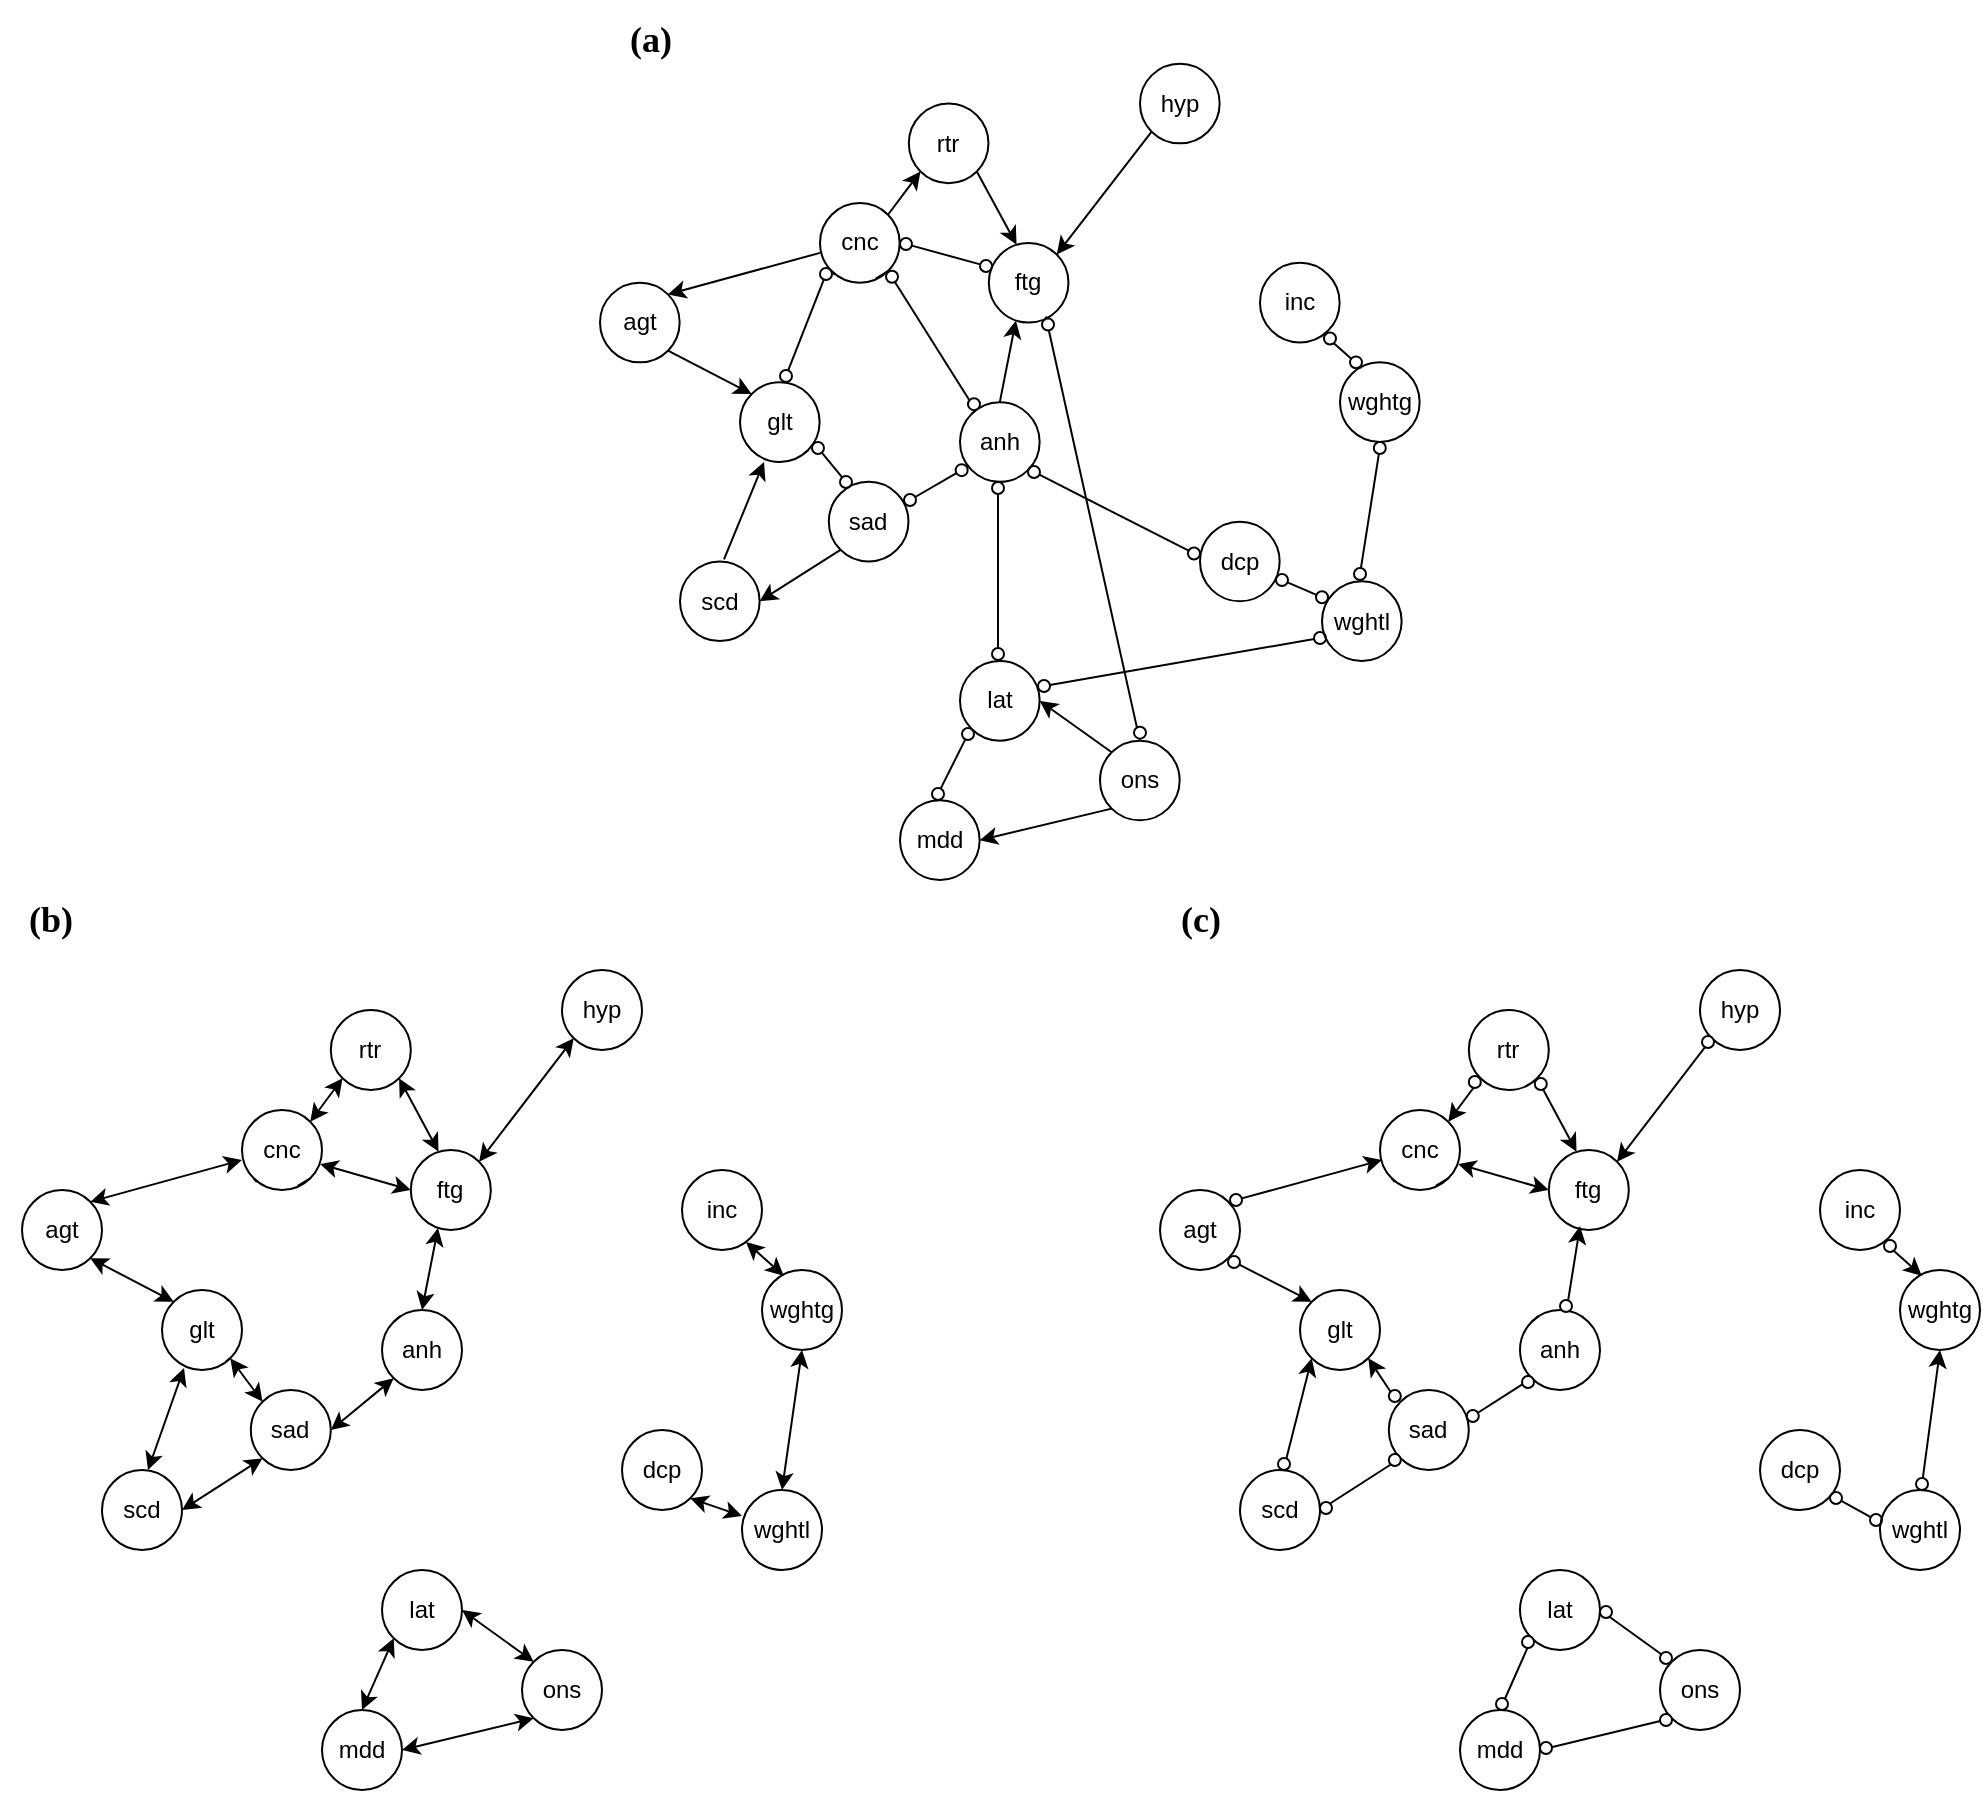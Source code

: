 <mxfile version="21.2.1" type="device">
  <diagram name="Page-1" id="gBAXO4DCNGabJMjPVJwB">
    <mxGraphModel dx="885" dy="1613" grid="1" gridSize="10" guides="1" tooltips="1" connect="1" arrows="1" fold="1" page="1" pageScale="1" pageWidth="850" pageHeight="1100" math="0" shadow="0">
      <root>
        <mxCell id="0" />
        <mxCell id="1" parent="0" />
        <mxCell id="9U6BasLpsRpmz0PQ2QJs-2" value="" style="group" parent="1" vertex="1" connectable="0">
          <mxGeometry x="340" width="421" height="455" as="geometry" />
        </mxCell>
        <mxCell id="BUvVmMQozZYyvZz72ATM-227" value="&lt;font size=&quot;1&quot; face=&quot;Times New Roman&quot; style=&quot;&quot;&gt;&lt;b style=&quot;font-size: 18px;&quot;&gt;(b)&lt;/b&gt;&lt;/font&gt;" style="text;html=1;align=center;verticalAlign=middle;resizable=0;points=[];autosize=1;strokeColor=none;fillColor=none;" parent="9U6BasLpsRpmz0PQ2QJs-2" vertex="1">
          <mxGeometry width="50" height="40" as="geometry" />
        </mxCell>
        <mxCell id="BUvVmMQozZYyvZz72ATM-76" value="hyp" style="ellipse;whiteSpace=wrap;html=1;aspect=fixed;" parent="9U6BasLpsRpmz0PQ2QJs-2" vertex="1">
          <mxGeometry x="281" y="45" width="40" height="40" as="geometry" />
        </mxCell>
        <mxCell id="BUvVmMQozZYyvZz72ATM-77" value="ftg" style="ellipse;whiteSpace=wrap;html=1;aspect=fixed;" parent="9U6BasLpsRpmz0PQ2QJs-2" vertex="1">
          <mxGeometry x="205.41" y="135" width="40" height="40" as="geometry" />
        </mxCell>
        <mxCell id="BUvVmMQozZYyvZz72ATM-78" value="rtr" style="ellipse;whiteSpace=wrap;html=1;aspect=fixed;" parent="9U6BasLpsRpmz0PQ2QJs-2" vertex="1">
          <mxGeometry x="165.41" y="65" width="40" height="40" as="geometry" />
        </mxCell>
        <mxCell id="BUvVmMQozZYyvZz72ATM-79" value="anh" style="ellipse;whiteSpace=wrap;html=1;aspect=fixed;" parent="9U6BasLpsRpmz0PQ2QJs-2" vertex="1">
          <mxGeometry x="191" y="215" width="40" height="40" as="geometry" />
        </mxCell>
        <mxCell id="BUvVmMQozZYyvZz72ATM-80" value="inc" style="ellipse;whiteSpace=wrap;html=1;aspect=fixed;" parent="9U6BasLpsRpmz0PQ2QJs-2" vertex="1">
          <mxGeometry x="341" y="145" width="40" height="40" as="geometry" />
        </mxCell>
        <mxCell id="BUvVmMQozZYyvZz72ATM-81" value="wghtg" style="ellipse;whiteSpace=wrap;html=1;aspect=fixed;" parent="9U6BasLpsRpmz0PQ2QJs-2" vertex="1">
          <mxGeometry x="381" y="195" width="40" height="40" as="geometry" />
        </mxCell>
        <mxCell id="BUvVmMQozZYyvZz72ATM-82" value="dcp" style="ellipse;whiteSpace=wrap;html=1;aspect=fixed;" parent="9U6BasLpsRpmz0PQ2QJs-2" vertex="1">
          <mxGeometry x="311" y="275" width="40" height="40" as="geometry" />
        </mxCell>
        <mxCell id="BUvVmMQozZYyvZz72ATM-83" value="wghtl" style="ellipse;whiteSpace=wrap;html=1;aspect=fixed;" parent="9U6BasLpsRpmz0PQ2QJs-2" vertex="1">
          <mxGeometry x="371" y="305" width="40" height="40" as="geometry" />
        </mxCell>
        <mxCell id="BUvVmMQozZYyvZz72ATM-84" value="lat" style="ellipse;whiteSpace=wrap;html=1;aspect=fixed;" parent="9U6BasLpsRpmz0PQ2QJs-2" vertex="1">
          <mxGeometry x="191" y="345" width="40" height="40" as="geometry" />
        </mxCell>
        <mxCell id="BUvVmMQozZYyvZz72ATM-85" value="ons" style="ellipse;whiteSpace=wrap;html=1;aspect=fixed;" parent="9U6BasLpsRpmz0PQ2QJs-2" vertex="1">
          <mxGeometry x="261" y="385" width="40" height="40" as="geometry" />
        </mxCell>
        <mxCell id="BUvVmMQozZYyvZz72ATM-86" value="mdd" style="ellipse;whiteSpace=wrap;html=1;aspect=fixed;" parent="9U6BasLpsRpmz0PQ2QJs-2" vertex="1">
          <mxGeometry x="161" y="415" width="40" height="40" as="geometry" />
        </mxCell>
        <mxCell id="BUvVmMQozZYyvZz72ATM-87" value="sad" style="ellipse;whiteSpace=wrap;html=1;aspect=fixed;" parent="9U6BasLpsRpmz0PQ2QJs-2" vertex="1">
          <mxGeometry x="125.41" y="255" width="40" height="40" as="geometry" />
        </mxCell>
        <mxCell id="BUvVmMQozZYyvZz72ATM-88" value="cnc" style="ellipse;whiteSpace=wrap;html=1;aspect=fixed;" parent="9U6BasLpsRpmz0PQ2QJs-2" vertex="1">
          <mxGeometry x="121" y="115" width="40" height="40" as="geometry" />
        </mxCell>
        <mxCell id="BUvVmMQozZYyvZz72ATM-89" value="glt" style="ellipse;whiteSpace=wrap;html=1;aspect=fixed;" parent="9U6BasLpsRpmz0PQ2QJs-2" vertex="1">
          <mxGeometry x="81" y="205" width="40" height="40" as="geometry" />
        </mxCell>
        <mxCell id="BUvVmMQozZYyvZz72ATM-90" value="agt" style="ellipse;whiteSpace=wrap;html=1;aspect=fixed;" parent="9U6BasLpsRpmz0PQ2QJs-2" vertex="1">
          <mxGeometry x="11" y="155" width="40" height="40" as="geometry" />
        </mxCell>
        <mxCell id="BUvVmMQozZYyvZz72ATM-91" value="scd" style="ellipse;whiteSpace=wrap;html=1;aspect=fixed;" parent="9U6BasLpsRpmz0PQ2QJs-2" vertex="1">
          <mxGeometry x="51" y="295" width="40" height="40" as="geometry" />
        </mxCell>
        <mxCell id="BUvVmMQozZYyvZz72ATM-92" value="" style="endArrow=classic;html=1;rounded=0;exitX=0;exitY=0;exitDx=0;exitDy=0;entryX=1;entryY=0.5;entryDx=0;entryDy=0;startArrow=classic;startFill=1;" parent="9U6BasLpsRpmz0PQ2QJs-2" source="BUvVmMQozZYyvZz72ATM-85" target="BUvVmMQozZYyvZz72ATM-84" edge="1">
          <mxGeometry width="50" height="50" relative="1" as="geometry">
            <mxPoint x="351" y="345" as="sourcePoint" />
            <mxPoint x="401" y="295" as="targetPoint" />
          </mxGeometry>
        </mxCell>
        <mxCell id="BUvVmMQozZYyvZz72ATM-93" value="" style="endArrow=classic;html=1;rounded=0;exitX=0.5;exitY=0;exitDx=0;exitDy=0;entryX=0;entryY=1;entryDx=0;entryDy=0;startArrow=classic;startFill=1;" parent="9U6BasLpsRpmz0PQ2QJs-2" source="BUvVmMQozZYyvZz72ATM-86" target="BUvVmMQozZYyvZz72ATM-84" edge="1">
          <mxGeometry width="50" height="50" relative="1" as="geometry">
            <mxPoint x="351" y="345" as="sourcePoint" />
            <mxPoint x="401" y="295" as="targetPoint" />
          </mxGeometry>
        </mxCell>
        <mxCell id="BUvVmMQozZYyvZz72ATM-94" value="" style="endArrow=classic;html=1;rounded=0;exitX=0;exitY=1;exitDx=0;exitDy=0;entryX=1;entryY=0.5;entryDx=0;entryDy=0;startArrow=classic;startFill=1;" parent="9U6BasLpsRpmz0PQ2QJs-2" source="BUvVmMQozZYyvZz72ATM-85" target="BUvVmMQozZYyvZz72ATM-86" edge="1">
          <mxGeometry width="50" height="50" relative="1" as="geometry">
            <mxPoint x="351" y="345" as="sourcePoint" />
            <mxPoint x="401" y="295" as="targetPoint" />
          </mxGeometry>
        </mxCell>
        <mxCell id="BUvVmMQozZYyvZz72ATM-96" value="" style="endArrow=classic;html=1;rounded=0;entryX=0;entryY=0.325;entryDx=0;entryDy=0;startArrow=classic;startFill=1;endFill=1;exitX=1;exitY=1;exitDx=0;exitDy=0;entryPerimeter=0;" parent="9U6BasLpsRpmz0PQ2QJs-2" source="BUvVmMQozZYyvZz72ATM-82" target="BUvVmMQozZYyvZz72ATM-83" edge="1">
          <mxGeometry width="50" height="50" relative="1" as="geometry">
            <mxPoint x="348" y="311" as="sourcePoint" />
            <mxPoint x="368" y="321" as="targetPoint" />
          </mxGeometry>
        </mxCell>
        <mxCell id="BUvVmMQozZYyvZz72ATM-97" value="" style="endArrow=classic;html=1;rounded=0;exitX=0.5;exitY=1;exitDx=0;exitDy=0;entryX=0.5;entryY=0;entryDx=0;entryDy=0;startArrow=classic;startFill=1;" parent="9U6BasLpsRpmz0PQ2QJs-2" source="BUvVmMQozZYyvZz72ATM-81" target="BUvVmMQozZYyvZz72ATM-83" edge="1">
          <mxGeometry width="50" height="50" relative="1" as="geometry">
            <mxPoint x="331" y="345" as="sourcePoint" />
            <mxPoint x="381" y="295" as="targetPoint" />
          </mxGeometry>
        </mxCell>
        <mxCell id="BUvVmMQozZYyvZz72ATM-100" value="" style="endArrow=classic;html=1;rounded=0;startArrow=classic;startFill=1;endFill=1;exitX=0.675;exitY=0.975;exitDx=0;exitDy=0;entryX=0;entryY=0;entryDx=0;entryDy=0;exitPerimeter=0;" parent="9U6BasLpsRpmz0PQ2QJs-2" edge="1">
          <mxGeometry width="50" height="50" relative="1" as="geometry">
            <mxPoint x="373" y="181" as="sourcePoint" />
            <mxPoint x="391.858" y="197.858" as="targetPoint" />
          </mxGeometry>
        </mxCell>
        <mxCell id="BUvVmMQozZYyvZz72ATM-101" value="" style="endArrow=none;html=1;rounded=0;startArrow=none;startFill=0;endFill=0;endSize=6;" parent="9U6BasLpsRpmz0PQ2QJs-2" edge="1">
          <mxGeometry width="50" height="50" relative="1" as="geometry">
            <mxPoint x="211" y="255" as="sourcePoint" />
            <mxPoint x="211" y="255" as="targetPoint" />
          </mxGeometry>
        </mxCell>
        <mxCell id="BUvVmMQozZYyvZz72ATM-103" value="" style="endArrow=none;html=1;rounded=0;startArrow=none;startFill=0;endFill=0;endSize=6;" parent="9U6BasLpsRpmz0PQ2QJs-2" edge="1">
          <mxGeometry width="50" height="50" relative="1" as="geometry">
            <mxPoint x="211" y="345" as="sourcePoint" />
            <mxPoint x="211" y="345" as="targetPoint" />
          </mxGeometry>
        </mxCell>
        <mxCell id="BUvVmMQozZYyvZz72ATM-107" value="" style="endArrow=none;html=1;rounded=0;exitX=1;exitY=0.5;exitDx=0;exitDy=0;entryX=0;entryY=1;entryDx=0;entryDy=0;startArrow=none;" parent="9U6BasLpsRpmz0PQ2QJs-2" target="BUvVmMQozZYyvZz72ATM-79" edge="1">
          <mxGeometry width="50" height="50" relative="1" as="geometry">
            <mxPoint x="196" y="250" as="sourcePoint" />
            <mxPoint x="381" y="265" as="targetPoint" />
          </mxGeometry>
        </mxCell>
        <mxCell id="BUvVmMQozZYyvZz72ATM-108" value="" style="endArrow=classic;html=1;rounded=0;entryX=0;entryY=1;entryDx=0;entryDy=0;exitX=1;exitY=0.5;exitDx=0;exitDy=0;startArrow=classic;startFill=1;endFill=1;" parent="9U6BasLpsRpmz0PQ2QJs-2" source="BUvVmMQozZYyvZz72ATM-87" target="BUvVmMQozZYyvZz72ATM-79" edge="1">
          <mxGeometry width="50" height="50" relative="1" as="geometry">
            <mxPoint x="171" y="265" as="sourcePoint" />
            <mxPoint x="190.879" y="252.121" as="targetPoint" />
          </mxGeometry>
        </mxCell>
        <mxCell id="BUvVmMQozZYyvZz72ATM-111" value="" style="endArrow=none;html=1;rounded=0;entryX=1;entryY=1;entryDx=0;entryDy=0;exitX=0;exitY=0;exitDx=0;exitDy=0;startArrow=none;" parent="9U6BasLpsRpmz0PQ2QJs-2" target="BUvVmMQozZYyvZz72ATM-88" edge="1">
          <mxGeometry width="50" height="50" relative="1" as="geometry">
            <mxPoint x="148.879" y="152.879" as="sourcePoint" />
            <mxPoint x="381" y="265" as="targetPoint" />
          </mxGeometry>
        </mxCell>
        <mxCell id="BUvVmMQozZYyvZz72ATM-112" value="" style="endArrow=none;html=1;rounded=0;entryX=1;entryY=1;entryDx=0;entryDy=0;exitX=0;exitY=0;exitDx=0;exitDy=0;" parent="9U6BasLpsRpmz0PQ2QJs-2" source="BUvVmMQozZYyvZz72ATM-79" edge="1">
          <mxGeometry width="50" height="50" relative="1" as="geometry">
            <mxPoint x="197" y="221" as="sourcePoint" />
            <mxPoint x="200.121" y="218.121" as="targetPoint" />
          </mxGeometry>
        </mxCell>
        <mxCell id="BUvVmMQozZYyvZz72ATM-116" value="" style="endArrow=classic;html=1;rounded=0;entryX=0.34;entryY=0.975;entryDx=0;entryDy=0;exitX=0.5;exitY=0;exitDx=0;exitDy=0;entryPerimeter=0;startArrow=classic;startFill=1;" parent="9U6BasLpsRpmz0PQ2QJs-2" source="BUvVmMQozZYyvZz72ATM-79" target="BUvVmMQozZYyvZz72ATM-77" edge="1">
          <mxGeometry width="50" height="50" relative="1" as="geometry">
            <mxPoint x="331" y="315" as="sourcePoint" />
            <mxPoint x="381" y="265" as="targetPoint" />
          </mxGeometry>
        </mxCell>
        <mxCell id="BUvVmMQozZYyvZz72ATM-117" value="" style="endArrow=classic;html=1;rounded=0;exitX=0;exitY=1;exitDx=0;exitDy=0;entryX=1;entryY=0;entryDx=0;entryDy=0;startArrow=classic;startFill=1;" parent="9U6BasLpsRpmz0PQ2QJs-2" source="BUvVmMQozZYyvZz72ATM-76" target="BUvVmMQozZYyvZz72ATM-77" edge="1">
          <mxGeometry width="50" height="50" relative="1" as="geometry">
            <mxPoint x="331" y="315" as="sourcePoint" />
            <mxPoint x="381" y="265" as="targetPoint" />
          </mxGeometry>
        </mxCell>
        <mxCell id="BUvVmMQozZYyvZz72ATM-118" value="" style="endArrow=classic;html=1;rounded=0;exitX=0.975;exitY=0.675;exitDx=0;exitDy=0;exitPerimeter=0;entryX=0;entryY=0.5;entryDx=0;entryDy=0;endFill=1;startArrow=classic;startFill=1;" parent="9U6BasLpsRpmz0PQ2QJs-2" source="BUvVmMQozZYyvZz72ATM-88" target="BUvVmMQozZYyvZz72ATM-77" edge="1">
          <mxGeometry width="50" height="50" relative="1" as="geometry">
            <mxPoint x="331" y="315" as="sourcePoint" />
            <mxPoint x="381" y="265" as="targetPoint" />
          </mxGeometry>
        </mxCell>
        <mxCell id="BUvVmMQozZYyvZz72ATM-119" value="" style="endArrow=classic;html=1;rounded=0;entryX=0;entryY=0;entryDx=0;entryDy=0;exitX=1;exitY=1;exitDx=0;exitDy=0;startArrow=classic;startFill=1;" parent="9U6BasLpsRpmz0PQ2QJs-2" source="BUvVmMQozZYyvZz72ATM-78" edge="1">
          <mxGeometry width="50" height="50" relative="1" as="geometry">
            <mxPoint x="199" y="110" as="sourcePoint" />
            <mxPoint x="219.268" y="135.858" as="targetPoint" />
          </mxGeometry>
        </mxCell>
        <mxCell id="BUvVmMQozZYyvZz72ATM-120" value="" style="endArrow=classic;html=1;rounded=0;exitX=0;exitY=1;exitDx=0;exitDy=0;entryX=1;entryY=0.5;entryDx=0;entryDy=0;startArrow=classic;startFill=1;" parent="9U6BasLpsRpmz0PQ2QJs-2" source="BUvVmMQozZYyvZz72ATM-87" target="BUvVmMQozZYyvZz72ATM-91" edge="1">
          <mxGeometry width="50" height="50" relative="1" as="geometry">
            <mxPoint x="331" y="295" as="sourcePoint" />
            <mxPoint x="381" y="245" as="targetPoint" />
          </mxGeometry>
        </mxCell>
        <mxCell id="BUvVmMQozZYyvZz72ATM-121" value="" style="endArrow=none;html=1;rounded=0;entryX=1;entryY=1;entryDx=0;entryDy=0;exitX=0;exitY=0;exitDx=0;exitDy=0;startArrow=none;" parent="9U6BasLpsRpmz0PQ2QJs-2" target="BUvVmMQozZYyvZz72ATM-89" edge="1">
          <mxGeometry width="50" height="50" relative="1" as="geometry">
            <mxPoint x="112.879" y="240.879" as="sourcePoint" />
            <mxPoint x="381" y="245" as="targetPoint" />
          </mxGeometry>
        </mxCell>
        <mxCell id="BUvVmMQozZYyvZz72ATM-122" value="" style="endArrow=none;html=1;rounded=0;entryX=1;entryY=1;entryDx=0;entryDy=0;exitX=0;exitY=0;exitDx=0;exitDy=0;" parent="9U6BasLpsRpmz0PQ2QJs-2" source="BUvVmMQozZYyvZz72ATM-87" edge="1">
          <mxGeometry width="50" height="50" relative="1" as="geometry">
            <mxPoint x="131" y="261" as="sourcePoint" />
            <mxPoint x="130.531" y="260.121" as="targetPoint" />
          </mxGeometry>
        </mxCell>
        <mxCell id="BUvVmMQozZYyvZz72ATM-124" value="" style="endArrow=classic;html=1;rounded=0;entryX=1;entryY=1;entryDx=0;entryDy=0;exitX=0;exitY=0;exitDx=0;exitDy=0;startArrow=classic;startFill=1;endFill=1;" parent="9U6BasLpsRpmz0PQ2QJs-2" source="BUvVmMQozZYyvZz72ATM-87" target="BUvVmMQozZYyvZz72ATM-89" edge="1">
          <mxGeometry width="50" height="50" relative="1" as="geometry">
            <mxPoint x="126.289" y="255.879" as="sourcePoint" />
            <mxPoint x="117.121" y="245.121" as="targetPoint" />
          </mxGeometry>
        </mxCell>
        <mxCell id="BUvVmMQozZYyvZz72ATM-126" value="" style="endArrow=none;html=1;rounded=0;exitX=0.5;exitY=0;exitDx=0;exitDy=0;entryX=0;entryY=1;entryDx=0;entryDy=0;startArrow=none;" parent="9U6BasLpsRpmz0PQ2QJs-2" target="BUvVmMQozZYyvZz72ATM-88" edge="1">
          <mxGeometry width="50" height="50" relative="1" as="geometry">
            <mxPoint x="128.41" y="151" as="sourcePoint" />
            <mxPoint x="381" y="245" as="targetPoint" />
          </mxGeometry>
        </mxCell>
        <mxCell id="BUvVmMQozZYyvZz72ATM-129" value="" style="endArrow=none;html=1;rounded=0;exitX=0.5;exitY=0;exitDx=0;exitDy=0;entryX=0;entryY=1;entryDx=0;entryDy=0;" parent="9U6BasLpsRpmz0PQ2QJs-2" source="BUvVmMQozZYyvZz72ATM-89" edge="1">
          <mxGeometry width="50" height="50" relative="1" as="geometry">
            <mxPoint x="101" y="205" as="sourcePoint" />
            <mxPoint x="101.879" y="204.121" as="targetPoint" />
          </mxGeometry>
        </mxCell>
        <mxCell id="BUvVmMQozZYyvZz72ATM-131" value="" style="endArrow=classic;html=1;rounded=0;entryX=0.5;entryY=0;entryDx=0;entryDy=0;startArrow=classic;startFill=1;" parent="9U6BasLpsRpmz0PQ2QJs-2" edge="1">
          <mxGeometry width="50" height="50" relative="1" as="geometry">
            <mxPoint x="92" y="244" as="sourcePoint" />
            <mxPoint x="74" y="295" as="targetPoint" />
          </mxGeometry>
        </mxCell>
        <mxCell id="BUvVmMQozZYyvZz72ATM-132" value="" style="endArrow=classic;html=1;rounded=0;entryX=1;entryY=1;entryDx=0;entryDy=0;exitX=0;exitY=0;exitDx=0;exitDy=0;startArrow=classic;startFill=1;" parent="9U6BasLpsRpmz0PQ2QJs-2" source="BUvVmMQozZYyvZz72ATM-89" target="BUvVmMQozZYyvZz72ATM-90" edge="1">
          <mxGeometry width="50" height="50" relative="1" as="geometry">
            <mxPoint x="331" y="295" as="sourcePoint" />
            <mxPoint x="381" y="245" as="targetPoint" />
          </mxGeometry>
        </mxCell>
        <mxCell id="BUvVmMQozZYyvZz72ATM-133" value="" style="endArrow=classic;html=1;rounded=0;exitX=-0.025;exitY=0.7;exitDx=0;exitDy=0;exitPerimeter=0;entryX=1;entryY=0;entryDx=0;entryDy=0;startArrow=classic;startFill=1;" parent="9U6BasLpsRpmz0PQ2QJs-2" target="BUvVmMQozZYyvZz72ATM-90" edge="1">
          <mxGeometry width="50" height="50" relative="1" as="geometry">
            <mxPoint x="121" y="140" as="sourcePoint" />
            <mxPoint x="51" y="165" as="targetPoint" />
          </mxGeometry>
        </mxCell>
        <mxCell id="BUvVmMQozZYyvZz72ATM-135" value="" style="endArrow=classic;html=1;rounded=0;entryX=0;entryY=1;entryDx=0;entryDy=0;exitX=1;exitY=0;exitDx=0;exitDy=0;startArrow=classic;startFill=1;" parent="9U6BasLpsRpmz0PQ2QJs-2" source="BUvVmMQozZYyvZz72ATM-88" target="BUvVmMQozZYyvZz72ATM-78" edge="1">
          <mxGeometry width="50" height="50" relative="1" as="geometry">
            <mxPoint x="331" y="295" as="sourcePoint" />
            <mxPoint x="381" y="245" as="targetPoint" />
          </mxGeometry>
        </mxCell>
        <mxCell id="9U6BasLpsRpmz0PQ2QJs-6" value="" style="group" parent="1" vertex="1" connectable="0">
          <mxGeometry x="640" y="-440" width="409.819" height="440" as="geometry" />
        </mxCell>
        <mxCell id="BUvVmMQozZYyvZz72ATM-225" value="&lt;font size=&quot;1&quot; face=&quot;Times New Roman&quot; style=&quot;&quot;&gt;&lt;b style=&quot;font-size: 18px;&quot;&gt;(a)&lt;/b&gt;&lt;/font&gt;" style="text;html=1;align=center;verticalAlign=middle;resizable=0;points=[];autosize=1;strokeColor=none;fillColor=none;" parent="9U6BasLpsRpmz0PQ2QJs-6" vertex="1">
          <mxGeometry x="5" width="40" height="40" as="geometry" />
        </mxCell>
        <mxCell id="BUvVmMQozZYyvZz72ATM-2" value="hyp" style="ellipse;whiteSpace=wrap;html=1;aspect=fixed;" parent="9U6BasLpsRpmz0PQ2QJs-6" vertex="1">
          <mxGeometry x="270" y="31.855" width="39.819" height="39.819" as="geometry" />
        </mxCell>
        <mxCell id="BUvVmMQozZYyvZz72ATM-3" value="ftg" style="ellipse;whiteSpace=wrap;html=1;aspect=fixed;" parent="9U6BasLpsRpmz0PQ2QJs-6" vertex="1">
          <mxGeometry x="194.41" y="121.448" width="39.819" height="39.819" as="geometry" />
        </mxCell>
        <mxCell id="BUvVmMQozZYyvZz72ATM-4" value="rtr" style="ellipse;whiteSpace=wrap;html=1;aspect=fixed;" parent="9U6BasLpsRpmz0PQ2QJs-6" vertex="1">
          <mxGeometry x="154.41" y="51.765" width="39.819" height="39.819" as="geometry" />
        </mxCell>
        <mxCell id="BUvVmMQozZYyvZz72ATM-5" value="anh" style="ellipse;whiteSpace=wrap;html=1;aspect=fixed;" parent="9U6BasLpsRpmz0PQ2QJs-6" vertex="1">
          <mxGeometry x="180" y="201.086" width="39.819" height="39.819" as="geometry" />
        </mxCell>
        <mxCell id="BUvVmMQozZYyvZz72ATM-6" value="inc" style="ellipse;whiteSpace=wrap;html=1;aspect=fixed;" parent="9U6BasLpsRpmz0PQ2QJs-6" vertex="1">
          <mxGeometry x="330" y="131.403" width="39.819" height="39.819" as="geometry" />
        </mxCell>
        <mxCell id="BUvVmMQozZYyvZz72ATM-7" value="wghtg" style="ellipse;whiteSpace=wrap;html=1;aspect=fixed;" parent="9U6BasLpsRpmz0PQ2QJs-6" vertex="1">
          <mxGeometry x="370" y="181.176" width="39.819" height="39.819" as="geometry" />
        </mxCell>
        <mxCell id="BUvVmMQozZYyvZz72ATM-8" value="dcp" style="ellipse;whiteSpace=wrap;html=1;aspect=fixed;" parent="9U6BasLpsRpmz0PQ2QJs-6" vertex="1">
          <mxGeometry x="300" y="260.814" width="39.819" height="39.819" as="geometry" />
        </mxCell>
        <mxCell id="BUvVmMQozZYyvZz72ATM-9" value="wghtl" style="ellipse;whiteSpace=wrap;html=1;aspect=fixed;" parent="9U6BasLpsRpmz0PQ2QJs-6" vertex="1">
          <mxGeometry x="361" y="290.679" width="39.819" height="39.819" as="geometry" />
        </mxCell>
        <mxCell id="BUvVmMQozZYyvZz72ATM-10" value="lat" style="ellipse;whiteSpace=wrap;html=1;aspect=fixed;" parent="9U6BasLpsRpmz0PQ2QJs-6" vertex="1">
          <mxGeometry x="180" y="330.498" width="39.819" height="39.819" as="geometry" />
        </mxCell>
        <mxCell id="BUvVmMQozZYyvZz72ATM-11" value="ons" style="ellipse;whiteSpace=wrap;html=1;aspect=fixed;" parent="9U6BasLpsRpmz0PQ2QJs-6" vertex="1">
          <mxGeometry x="250" y="370.317" width="39.819" height="39.819" as="geometry" />
        </mxCell>
        <mxCell id="BUvVmMQozZYyvZz72ATM-12" value="mdd" style="ellipse;whiteSpace=wrap;html=1;aspect=fixed;" parent="9U6BasLpsRpmz0PQ2QJs-6" vertex="1">
          <mxGeometry x="150" y="400.181" width="39.819" height="39.819" as="geometry" />
        </mxCell>
        <mxCell id="BUvVmMQozZYyvZz72ATM-13" value="sad" style="ellipse;whiteSpace=wrap;html=1;aspect=fixed;" parent="9U6BasLpsRpmz0PQ2QJs-6" vertex="1">
          <mxGeometry x="114.41" y="240.905" width="39.819" height="39.819" as="geometry" />
        </mxCell>
        <mxCell id="BUvVmMQozZYyvZz72ATM-14" value="cnc" style="ellipse;whiteSpace=wrap;html=1;aspect=fixed;" parent="9U6BasLpsRpmz0PQ2QJs-6" vertex="1">
          <mxGeometry x="110" y="101.538" width="39.819" height="39.819" as="geometry" />
        </mxCell>
        <mxCell id="BUvVmMQozZYyvZz72ATM-15" value="glt" style="ellipse;whiteSpace=wrap;html=1;aspect=fixed;" parent="9U6BasLpsRpmz0PQ2QJs-6" vertex="1">
          <mxGeometry x="70" y="191.131" width="39.819" height="39.819" as="geometry" />
        </mxCell>
        <mxCell id="BUvVmMQozZYyvZz72ATM-16" value="agt" style="ellipse;whiteSpace=wrap;html=1;aspect=fixed;" parent="9U6BasLpsRpmz0PQ2QJs-6" vertex="1">
          <mxGeometry y="141.357" width="39.819" height="39.819" as="geometry" />
        </mxCell>
        <mxCell id="BUvVmMQozZYyvZz72ATM-17" value="scd" style="ellipse;whiteSpace=wrap;html=1;aspect=fixed;" parent="9U6BasLpsRpmz0PQ2QJs-6" vertex="1">
          <mxGeometry x="40" y="280.724" width="39.819" height="39.819" as="geometry" />
        </mxCell>
        <mxCell id="BUvVmMQozZYyvZz72ATM-18" value="" style="endArrow=classic;html=1;rounded=0;exitX=0;exitY=0;exitDx=0;exitDy=0;entryX=1;entryY=0.5;entryDx=0;entryDy=0;endFill=1;startArrow=none;startFill=0;" parent="9U6BasLpsRpmz0PQ2QJs-6" source="BUvVmMQozZYyvZz72ATM-11" target="BUvVmMQozZYyvZz72ATM-10" edge="1">
          <mxGeometry width="50" height="50" relative="1" as="geometry">
            <mxPoint x="340" y="330.498" as="sourcePoint" />
            <mxPoint x="390" y="280.724" as="targetPoint" />
          </mxGeometry>
        </mxCell>
        <mxCell id="BUvVmMQozZYyvZz72ATM-19" value="" style="endArrow=oval;html=1;rounded=0;endFill=0;startArrow=oval;startFill=0;" parent="9U6BasLpsRpmz0PQ2QJs-6" edge="1">
          <mxGeometry width="50" height="50" relative="1" as="geometry">
            <mxPoint x="169" y="397" as="sourcePoint" />
            <mxPoint x="184" y="367" as="targetPoint" />
          </mxGeometry>
        </mxCell>
        <mxCell id="BUvVmMQozZYyvZz72ATM-20" value="" style="endArrow=classic;html=1;rounded=0;exitX=0;exitY=1;exitDx=0;exitDy=0;entryX=1;entryY=0.5;entryDx=0;entryDy=0;" parent="9U6BasLpsRpmz0PQ2QJs-6" source="BUvVmMQozZYyvZz72ATM-11" target="BUvVmMQozZYyvZz72ATM-12" edge="1">
          <mxGeometry width="50" height="50" relative="1" as="geometry">
            <mxPoint x="340" y="330.498" as="sourcePoint" />
            <mxPoint x="390" y="280.724" as="targetPoint" />
          </mxGeometry>
        </mxCell>
        <mxCell id="BUvVmMQozZYyvZz72ATM-21" value="" style="endArrow=none;html=1;rounded=0;entryX=0.715;entryY=0.925;entryDx=0;entryDy=0;exitX=0.5;exitY=0;exitDx=0;exitDy=0;entryPerimeter=0;endFill=0;" parent="9U6BasLpsRpmz0PQ2QJs-6" source="BUvVmMQozZYyvZz72ATM-11" target="BUvVmMQozZYyvZz72ATM-3" edge="1">
          <mxGeometry width="50" height="50" relative="1" as="geometry">
            <mxPoint x="340" y="330.498" as="sourcePoint" />
            <mxPoint x="390" y="280.724" as="targetPoint" />
          </mxGeometry>
        </mxCell>
        <mxCell id="BUvVmMQozZYyvZz72ATM-24" value="" style="endArrow=oval;html=1;rounded=0;endFill=0;startArrow=oval;startFill=0;exitX=0.5;exitY=1;exitDx=0;exitDy=0;" parent="9U6BasLpsRpmz0PQ2QJs-6" edge="1">
          <mxGeometry width="50" height="50" relative="1" as="geometry">
            <mxPoint x="389.91" y="223.995" as="sourcePoint" />
            <mxPoint x="380" y="287" as="targetPoint" />
          </mxGeometry>
        </mxCell>
        <mxCell id="BUvVmMQozZYyvZz72ATM-25" value="" style="endArrow=oval;html=1;rounded=0;startArrow=oval;startFill=0;endFill=0;entryX=-0.025;entryY=0.711;entryDx=0;entryDy=0;entryPerimeter=0;" parent="9U6BasLpsRpmz0PQ2QJs-6" target="BUvVmMQozZYyvZz72ATM-9" edge="1">
          <mxGeometry width="50" height="50" relative="1" as="geometry">
            <mxPoint x="222" y="343" as="sourcePoint" />
            <mxPoint x="352" y="320" as="targetPoint" />
          </mxGeometry>
        </mxCell>
        <mxCell id="BUvVmMQozZYyvZz72ATM-26" value="" style="endArrow=oval;html=1;rounded=0;exitX=0;exitY=0.5;exitDx=0;exitDy=0;endFill=0;startArrow=oval;startFill=0;" parent="9U6BasLpsRpmz0PQ2QJs-6" edge="1">
          <mxGeometry width="50" height="50" relative="1" as="geometry">
            <mxPoint x="297.0" y="276.724" as="sourcePoint" />
            <mxPoint x="217" y="236" as="targetPoint" />
          </mxGeometry>
        </mxCell>
        <mxCell id="BUvVmMQozZYyvZz72ATM-28" value="" style="endArrow=none;html=1;rounded=0;startArrow=none;startFill=0;endFill=0;exitX=0.675;exitY=0.975;exitDx=0;exitDy=0;entryX=0;entryY=0;entryDx=0;entryDy=0;exitPerimeter=0;" parent="9U6BasLpsRpmz0PQ2QJs-6" edge="1">
          <mxGeometry width="50" height="50" relative="1" as="geometry">
            <mxPoint x="362" y="167.24" as="sourcePoint" />
            <mxPoint x="380.858" y="184.021" as="targetPoint" />
          </mxGeometry>
        </mxCell>
        <mxCell id="BUvVmMQozZYyvZz72ATM-30" value="" style="endArrow=none;html=1;rounded=0;startArrow=none;startFill=0;endFill=0;endSize=6;" parent="9U6BasLpsRpmz0PQ2QJs-6" edge="1">
          <mxGeometry width="50" height="50" relative="1" as="geometry">
            <mxPoint x="200" y="240.905" as="sourcePoint" />
            <mxPoint x="200" y="240.905" as="targetPoint" />
          </mxGeometry>
        </mxCell>
        <mxCell id="BUvVmMQozZYyvZz72ATM-38" value="" style="endArrow=none;html=1;rounded=0;startArrow=none;startFill=0;endFill=0;endSize=6;" parent="9U6BasLpsRpmz0PQ2QJs-6" edge="1">
          <mxGeometry width="50" height="50" relative="1" as="geometry">
            <mxPoint x="200" y="330.498" as="sourcePoint" />
            <mxPoint x="200" y="330.498" as="targetPoint" />
          </mxGeometry>
        </mxCell>
        <mxCell id="BUvVmMQozZYyvZz72ATM-39" value="" style="ellipse;whiteSpace=wrap;html=1;" parent="9U6BasLpsRpmz0PQ2QJs-6" vertex="1">
          <mxGeometry x="362" y="166.244" width="6" height="5.973" as="geometry" />
        </mxCell>
        <mxCell id="BUvVmMQozZYyvZz72ATM-44" value="" style="ellipse;whiteSpace=wrap;html=1;" parent="9U6BasLpsRpmz0PQ2QJs-6" vertex="1">
          <mxGeometry x="375" y="178.19" width="6" height="5.973" as="geometry" />
        </mxCell>
        <mxCell id="BUvVmMQozZYyvZz72ATM-45" value="" style="endArrow=none;html=1;rounded=0;exitX=1;exitY=0.5;exitDx=0;exitDy=0;entryX=0;entryY=1;entryDx=0;entryDy=0;startArrow=none;" parent="9U6BasLpsRpmz0PQ2QJs-6" target="BUvVmMQozZYyvZz72ATM-5" edge="1">
          <mxGeometry width="50" height="50" relative="1" as="geometry">
            <mxPoint x="185" y="235.928" as="sourcePoint" />
            <mxPoint x="370" y="250.86" as="targetPoint" />
          </mxGeometry>
        </mxCell>
        <mxCell id="BUvVmMQozZYyvZz72ATM-47" value="" style="endArrow=oval;html=1;rounded=0;entryX=0;entryY=1;entryDx=0;entryDy=0;endFill=0;startArrow=oval;startFill=0;" parent="9U6BasLpsRpmz0PQ2QJs-6" edge="1">
          <mxGeometry width="50" height="50" relative="1" as="geometry">
            <mxPoint x="155" y="250" as="sourcePoint" />
            <mxPoint x="180.831" y="235.074" as="targetPoint" />
          </mxGeometry>
        </mxCell>
        <mxCell id="BUvVmMQozZYyvZz72ATM-50" value="" style="endArrow=none;html=1;rounded=0;entryX=1;entryY=1;entryDx=0;entryDy=0;exitX=0;exitY=0;exitDx=0;exitDy=0;startArrow=none;" parent="9U6BasLpsRpmz0PQ2QJs-6" target="BUvVmMQozZYyvZz72ATM-14" edge="1">
          <mxGeometry width="50" height="50" relative="1" as="geometry">
            <mxPoint x="137.879" y="139.246" as="sourcePoint" />
            <mxPoint x="370" y="250.86" as="targetPoint" />
          </mxGeometry>
        </mxCell>
        <mxCell id="BUvVmMQozZYyvZz72ATM-52" value="" style="endArrow=none;html=1;rounded=0;entryX=1;entryY=1;entryDx=0;entryDy=0;exitX=0;exitY=0;exitDx=0;exitDy=0;" parent="9U6BasLpsRpmz0PQ2QJs-6" source="BUvVmMQozZYyvZz72ATM-5" target="BUvVmMQozZYyvZz72ATM-51" edge="1">
          <mxGeometry width="50" height="50" relative="1" as="geometry">
            <mxPoint x="186" y="207.059" as="sourcePoint" />
            <mxPoint x="144" y="135.385" as="targetPoint" />
          </mxGeometry>
        </mxCell>
        <mxCell id="BUvVmMQozZYyvZz72ATM-51" value="" style="ellipse;whiteSpace=wrap;html=1;" parent="9U6BasLpsRpmz0PQ2QJs-6" vertex="1">
          <mxGeometry x="184" y="199.095" width="6" height="5.973" as="geometry" />
        </mxCell>
        <mxCell id="BUvVmMQozZYyvZz72ATM-54" value="" style="endArrow=none;html=1;rounded=0;entryX=1;entryY=1;entryDx=0;entryDy=0;exitX=0;exitY=0;exitDx=0;exitDy=0;startArrow=none;" parent="9U6BasLpsRpmz0PQ2QJs-6" source="BUvVmMQozZYyvZz72ATM-51" target="BUvVmMQozZYyvZz72ATM-14" edge="1">
          <mxGeometry width="50" height="50" relative="1" as="geometry">
            <mxPoint x="185" y="200.09" as="sourcePoint" />
            <mxPoint x="142.121" y="143.469" as="targetPoint" />
          </mxGeometry>
        </mxCell>
        <mxCell id="BUvVmMQozZYyvZz72ATM-55" value="" style="endArrow=classic;html=1;rounded=0;entryX=0.34;entryY=0.975;entryDx=0;entryDy=0;exitX=0.5;exitY=0;exitDx=0;exitDy=0;entryPerimeter=0;" parent="9U6BasLpsRpmz0PQ2QJs-6" source="BUvVmMQozZYyvZz72ATM-5" target="BUvVmMQozZYyvZz72ATM-3" edge="1">
          <mxGeometry width="50" height="50" relative="1" as="geometry">
            <mxPoint x="320" y="300.633" as="sourcePoint" />
            <mxPoint x="370" y="250.86" as="targetPoint" />
          </mxGeometry>
        </mxCell>
        <mxCell id="BUvVmMQozZYyvZz72ATM-56" value="" style="endArrow=classic;html=1;rounded=0;exitX=0;exitY=1;exitDx=0;exitDy=0;entryX=1;entryY=0;entryDx=0;entryDy=0;" parent="9U6BasLpsRpmz0PQ2QJs-6" source="BUvVmMQozZYyvZz72ATM-2" target="BUvVmMQozZYyvZz72ATM-3" edge="1">
          <mxGeometry width="50" height="50" relative="1" as="geometry">
            <mxPoint x="320" y="300.633" as="sourcePoint" />
            <mxPoint x="370" y="250.86" as="targetPoint" />
          </mxGeometry>
        </mxCell>
        <mxCell id="BUvVmMQozZYyvZz72ATM-57" value="" style="endArrow=oval;html=1;rounded=0;endFill=0;startArrow=oval;startFill=0;" parent="9U6BasLpsRpmz0PQ2QJs-6" edge="1">
          <mxGeometry width="50" height="50" relative="1" as="geometry">
            <mxPoint x="153" y="122" as="sourcePoint" />
            <mxPoint x="193" y="133" as="targetPoint" />
          </mxGeometry>
        </mxCell>
        <mxCell id="BUvVmMQozZYyvZz72ATM-58" value="" style="endArrow=classic;html=1;rounded=0;entryX=0;entryY=0;entryDx=0;entryDy=0;exitX=1;exitY=1;exitDx=0;exitDy=0;startArrow=none;startFill=0;endFill=1;" parent="9U6BasLpsRpmz0PQ2QJs-6" source="BUvVmMQozZYyvZz72ATM-4" edge="1">
          <mxGeometry width="50" height="50" relative="1" as="geometry">
            <mxPoint x="188" y="96.561" as="sourcePoint" />
            <mxPoint x="208.268" y="122.302" as="targetPoint" />
          </mxGeometry>
        </mxCell>
        <mxCell id="BUvVmMQozZYyvZz72ATM-59" value="" style="endArrow=classic;html=1;rounded=0;exitX=0;exitY=1;exitDx=0;exitDy=0;entryX=1;entryY=0.5;entryDx=0;entryDy=0;" parent="9U6BasLpsRpmz0PQ2QJs-6" source="BUvVmMQozZYyvZz72ATM-13" target="BUvVmMQozZYyvZz72ATM-17" edge="1">
          <mxGeometry width="50" height="50" relative="1" as="geometry">
            <mxPoint x="320" y="280.724" as="sourcePoint" />
            <mxPoint x="370" y="230.95" as="targetPoint" />
          </mxGeometry>
        </mxCell>
        <mxCell id="BUvVmMQozZYyvZz72ATM-60" value="" style="endArrow=none;html=1;rounded=0;entryX=1;entryY=1;entryDx=0;entryDy=0;exitX=0;exitY=0;exitDx=0;exitDy=0;startArrow=none;" parent="9U6BasLpsRpmz0PQ2QJs-6" target="BUvVmMQozZYyvZz72ATM-15" edge="1">
          <mxGeometry width="50" height="50" relative="1" as="geometry">
            <mxPoint x="101.879" y="226.848" as="sourcePoint" />
            <mxPoint x="370" y="230.95" as="targetPoint" />
          </mxGeometry>
        </mxCell>
        <mxCell id="BUvVmMQozZYyvZz72ATM-62" value="" style="endArrow=none;html=1;rounded=0;entryX=1;entryY=1;entryDx=0;entryDy=0;exitX=0;exitY=0;exitDx=0;exitDy=0;" parent="9U6BasLpsRpmz0PQ2QJs-6" source="BUvVmMQozZYyvZz72ATM-13" edge="1">
          <mxGeometry width="50" height="50" relative="1" as="geometry">
            <mxPoint x="120" y="246.878" as="sourcePoint" />
            <mxPoint x="119.531" y="246.003" as="targetPoint" />
          </mxGeometry>
        </mxCell>
        <mxCell id="BUvVmMQozZYyvZz72ATM-64" value="" style="endArrow=oval;html=1;rounded=0;startArrow=oval;endFill=0;startFill=0;" parent="9U6BasLpsRpmz0PQ2QJs-6" edge="1">
          <mxGeometry width="50" height="50" relative="1" as="geometry">
            <mxPoint x="123" y="241" as="sourcePoint" />
            <mxPoint x="109" y="224" as="targetPoint" />
          </mxGeometry>
        </mxCell>
        <mxCell id="BUvVmMQozZYyvZz72ATM-65" value="" style="endArrow=none;html=1;rounded=0;exitX=0.5;exitY=0;exitDx=0;exitDy=0;entryX=0;entryY=1;entryDx=0;entryDy=0;startArrow=none;" parent="9U6BasLpsRpmz0PQ2QJs-6" target="BUvVmMQozZYyvZz72ATM-14" edge="1">
          <mxGeometry width="50" height="50" relative="1" as="geometry">
            <mxPoint x="117.41" y="137.376" as="sourcePoint" />
            <mxPoint x="370" y="230.95" as="targetPoint" />
          </mxGeometry>
        </mxCell>
        <mxCell id="BUvVmMQozZYyvZz72ATM-67" value="" style="endArrow=oval;html=1;rounded=0;startArrow=oval;endFill=0;startFill=0;" parent="9U6BasLpsRpmz0PQ2QJs-6" edge="1">
          <mxGeometry width="50" height="50" relative="1" as="geometry">
            <mxPoint x="93" y="188" as="sourcePoint" />
            <mxPoint x="113" y="137" as="targetPoint" />
          </mxGeometry>
        </mxCell>
        <mxCell id="BUvVmMQozZYyvZz72ATM-69" value="" style="endArrow=none;html=1;rounded=0;exitX=0.5;exitY=0;exitDx=0;exitDy=0;entryX=0;entryY=1;entryDx=0;entryDy=0;" parent="9U6BasLpsRpmz0PQ2QJs-6" source="BUvVmMQozZYyvZz72ATM-15" edge="1">
          <mxGeometry width="50" height="50" relative="1" as="geometry">
            <mxPoint x="90" y="191.131" as="sourcePoint" />
            <mxPoint x="90.879" y="190.257" as="targetPoint" />
          </mxGeometry>
        </mxCell>
        <mxCell id="BUvVmMQozZYyvZz72ATM-70" value="" style="endArrow=none;html=1;rounded=0;entryX=0.5;entryY=0;entryDx=0;entryDy=0;exitX=0.25;exitY=1.025;exitDx=0;exitDy=0;exitPerimeter=0;endFill=0;startArrow=classic;startFill=1;" parent="9U6BasLpsRpmz0PQ2QJs-6" edge="1">
          <mxGeometry width="50" height="50" relative="1" as="geometry">
            <mxPoint x="82" y="230.95" as="sourcePoint" />
            <mxPoint x="62" y="279.729" as="targetPoint" />
          </mxGeometry>
        </mxCell>
        <mxCell id="BUvVmMQozZYyvZz72ATM-71" value="" style="endArrow=none;html=1;rounded=0;entryX=1;entryY=1;entryDx=0;entryDy=0;exitX=0;exitY=0;exitDx=0;exitDy=0;startArrow=classic;startFill=1;endFill=0;" parent="9U6BasLpsRpmz0PQ2QJs-6" source="BUvVmMQozZYyvZz72ATM-15" target="BUvVmMQozZYyvZz72ATM-16" edge="1">
          <mxGeometry width="50" height="50" relative="1" as="geometry">
            <mxPoint x="320" y="280.724" as="sourcePoint" />
            <mxPoint x="370" y="230.95" as="targetPoint" />
          </mxGeometry>
        </mxCell>
        <mxCell id="BUvVmMQozZYyvZz72ATM-72" value="" style="endArrow=classic;html=1;rounded=0;exitX=-0.025;exitY=0.7;exitDx=0;exitDy=0;exitPerimeter=0;entryX=1;entryY=0;entryDx=0;entryDy=0;startArrow=none;startFill=0;endFill=1;" parent="9U6BasLpsRpmz0PQ2QJs-6" target="BUvVmMQozZYyvZz72ATM-16" edge="1">
          <mxGeometry width="50" height="50" relative="1" as="geometry">
            <mxPoint x="110" y="126.425" as="sourcePoint" />
            <mxPoint x="40" y="151.312" as="targetPoint" />
          </mxGeometry>
        </mxCell>
        <mxCell id="BUvVmMQozZYyvZz72ATM-36" value="" style="endArrow=oval;html=1;rounded=0;startArrow=oval;startFill=0;endFill=0;endSize=6;startSize=6;" parent="9U6BasLpsRpmz0PQ2QJs-6" edge="1">
          <mxGeometry width="50" height="50" relative="1" as="geometry">
            <mxPoint x="199" y="327" as="sourcePoint" />
            <mxPoint x="199" y="244" as="targetPoint" />
          </mxGeometry>
        </mxCell>
        <mxCell id="BUvVmMQozZYyvZz72ATM-73" value="" style="endArrow=classic;html=1;rounded=0;entryX=0;entryY=1;entryDx=0;entryDy=0;exitX=1;exitY=0;exitDx=0;exitDy=0;" parent="9U6BasLpsRpmz0PQ2QJs-6" source="BUvVmMQozZYyvZz72ATM-14" target="BUvVmMQozZYyvZz72ATM-4" edge="1">
          <mxGeometry width="50" height="50" relative="1" as="geometry">
            <mxPoint x="320" y="280.724" as="sourcePoint" />
            <mxPoint x="370" y="230.95" as="targetPoint" />
          </mxGeometry>
        </mxCell>
        <mxCell id="2G2x_aGhVd37wPmZv7Ah-2" value="" style="ellipse;whiteSpace=wrap;html=1;" parent="9U6BasLpsRpmz0PQ2QJs-6" vertex="1">
          <mxGeometry x="267" y="363.348" width="6" height="5.973" as="geometry" />
        </mxCell>
        <mxCell id="2G2x_aGhVd37wPmZv7Ah-3" value="" style="ellipse;whiteSpace=wrap;html=1;" parent="9U6BasLpsRpmz0PQ2QJs-6" vertex="1">
          <mxGeometry x="221" y="159.276" width="6" height="5.973" as="geometry" />
        </mxCell>
        <mxCell id="2G2x_aGhVd37wPmZv7Ah-7" value="" style="endArrow=oval;html=1;rounded=0;entryX=0;entryY=0.3;entryDx=0;entryDy=0;endFill=0;startArrow=oval;startFill=0;entryPerimeter=0;" parent="9U6BasLpsRpmz0PQ2QJs-6" edge="1">
          <mxGeometry width="50" height="50" relative="1" as="geometry">
            <mxPoint x="341" y="290" as="sourcePoint" />
            <mxPoint x="361" y="298.624" as="targetPoint" />
          </mxGeometry>
        </mxCell>
        <mxCell id="F_XFJWDhxr5mrT7hzcer-3" value="" style="ellipse;whiteSpace=wrap;html=1;" parent="9U6BasLpsRpmz0PQ2QJs-6" vertex="1">
          <mxGeometry x="143" y="135.385" width="6" height="5.973" as="geometry" />
        </mxCell>
        <mxCell id="9U6BasLpsRpmz0PQ2QJs-7" value="" style="group" parent="1" vertex="1" connectable="0">
          <mxGeometry x="920" width="410" height="455" as="geometry" />
        </mxCell>
        <mxCell id="BUvVmMQozZYyvZz72ATM-226" value="&lt;font size=&quot;1&quot; face=&quot;Times New Roman&quot; style=&quot;&quot;&gt;&lt;b style=&quot;font-size: 18px;&quot;&gt;(c)&lt;/b&gt;&lt;/font&gt;" style="text;html=1;align=center;verticalAlign=middle;resizable=0;points=[];autosize=1;strokeColor=none;fillColor=none;" parent="9U6BasLpsRpmz0PQ2QJs-7" vertex="1">
          <mxGeometry width="40" height="40" as="geometry" />
        </mxCell>
        <mxCell id="BUvVmMQozZYyvZz72ATM-140" value="hyp" style="ellipse;whiteSpace=wrap;html=1;aspect=fixed;" parent="9U6BasLpsRpmz0PQ2QJs-7" vertex="1">
          <mxGeometry x="270" y="45" width="40" height="40" as="geometry" />
        </mxCell>
        <mxCell id="BUvVmMQozZYyvZz72ATM-141" value="ftg" style="ellipse;whiteSpace=wrap;html=1;aspect=fixed;" parent="9U6BasLpsRpmz0PQ2QJs-7" vertex="1">
          <mxGeometry x="194.41" y="135" width="40" height="40" as="geometry" />
        </mxCell>
        <mxCell id="BUvVmMQozZYyvZz72ATM-142" value="rtr" style="ellipse;whiteSpace=wrap;html=1;aspect=fixed;" parent="9U6BasLpsRpmz0PQ2QJs-7" vertex="1">
          <mxGeometry x="154.41" y="65" width="40" height="40" as="geometry" />
        </mxCell>
        <mxCell id="BUvVmMQozZYyvZz72ATM-143" value="anh" style="ellipse;whiteSpace=wrap;html=1;aspect=fixed;" parent="9U6BasLpsRpmz0PQ2QJs-7" vertex="1">
          <mxGeometry x="180" y="215" width="40" height="40" as="geometry" />
        </mxCell>
        <mxCell id="BUvVmMQozZYyvZz72ATM-144" value="inc" style="ellipse;whiteSpace=wrap;html=1;aspect=fixed;" parent="9U6BasLpsRpmz0PQ2QJs-7" vertex="1">
          <mxGeometry x="330" y="145" width="40" height="40" as="geometry" />
        </mxCell>
        <mxCell id="BUvVmMQozZYyvZz72ATM-145" value="wghtg" style="ellipse;whiteSpace=wrap;html=1;aspect=fixed;" parent="9U6BasLpsRpmz0PQ2QJs-7" vertex="1">
          <mxGeometry x="370" y="195" width="40" height="40" as="geometry" />
        </mxCell>
        <mxCell id="BUvVmMQozZYyvZz72ATM-146" value="dcp" style="ellipse;whiteSpace=wrap;html=1;aspect=fixed;" parent="9U6BasLpsRpmz0PQ2QJs-7" vertex="1">
          <mxGeometry x="300" y="275" width="40" height="40" as="geometry" />
        </mxCell>
        <mxCell id="BUvVmMQozZYyvZz72ATM-147" value="wghtl" style="ellipse;whiteSpace=wrap;html=1;aspect=fixed;" parent="9U6BasLpsRpmz0PQ2QJs-7" vertex="1">
          <mxGeometry x="360" y="305" width="40" height="40" as="geometry" />
        </mxCell>
        <mxCell id="BUvVmMQozZYyvZz72ATM-148" value="lat" style="ellipse;whiteSpace=wrap;html=1;aspect=fixed;" parent="9U6BasLpsRpmz0PQ2QJs-7" vertex="1">
          <mxGeometry x="180" y="345" width="40" height="40" as="geometry" />
        </mxCell>
        <mxCell id="BUvVmMQozZYyvZz72ATM-149" value="ons" style="ellipse;whiteSpace=wrap;html=1;aspect=fixed;" parent="9U6BasLpsRpmz0PQ2QJs-7" vertex="1">
          <mxGeometry x="250" y="385" width="40" height="40" as="geometry" />
        </mxCell>
        <mxCell id="BUvVmMQozZYyvZz72ATM-150" value="mdd" style="ellipse;whiteSpace=wrap;html=1;aspect=fixed;" parent="9U6BasLpsRpmz0PQ2QJs-7" vertex="1">
          <mxGeometry x="150" y="415" width="40" height="40" as="geometry" />
        </mxCell>
        <mxCell id="BUvVmMQozZYyvZz72ATM-151" value="sad" style="ellipse;whiteSpace=wrap;html=1;aspect=fixed;" parent="9U6BasLpsRpmz0PQ2QJs-7" vertex="1">
          <mxGeometry x="114.41" y="255" width="40" height="40" as="geometry" />
        </mxCell>
        <mxCell id="BUvVmMQozZYyvZz72ATM-152" value="cnc" style="ellipse;whiteSpace=wrap;html=1;aspect=fixed;" parent="9U6BasLpsRpmz0PQ2QJs-7" vertex="1">
          <mxGeometry x="110" y="115" width="40" height="40" as="geometry" />
        </mxCell>
        <mxCell id="BUvVmMQozZYyvZz72ATM-153" value="glt" style="ellipse;whiteSpace=wrap;html=1;aspect=fixed;" parent="9U6BasLpsRpmz0PQ2QJs-7" vertex="1">
          <mxGeometry x="70" y="205" width="40" height="40" as="geometry" />
        </mxCell>
        <mxCell id="BUvVmMQozZYyvZz72ATM-154" value="agt" style="ellipse;whiteSpace=wrap;html=1;aspect=fixed;" parent="9U6BasLpsRpmz0PQ2QJs-7" vertex="1">
          <mxGeometry y="155" width="40" height="40" as="geometry" />
        </mxCell>
        <mxCell id="BUvVmMQozZYyvZz72ATM-155" value="scd" style="ellipse;whiteSpace=wrap;html=1;aspect=fixed;" parent="9U6BasLpsRpmz0PQ2QJs-7" vertex="1">
          <mxGeometry x="40" y="295" width="40" height="40" as="geometry" />
        </mxCell>
        <mxCell id="BUvVmMQozZYyvZz72ATM-156" value="" style="endArrow=none;html=1;rounded=0;exitX=0;exitY=0;exitDx=0;exitDy=0;entryX=1;entryY=0.5;entryDx=0;entryDy=0;endFill=0;" parent="9U6BasLpsRpmz0PQ2QJs-7" source="BUvVmMQozZYyvZz72ATM-149" target="BUvVmMQozZYyvZz72ATM-148" edge="1">
          <mxGeometry width="50" height="50" relative="1" as="geometry">
            <mxPoint x="340" y="345" as="sourcePoint" />
            <mxPoint x="390" y="295" as="targetPoint" />
          </mxGeometry>
        </mxCell>
        <mxCell id="BUvVmMQozZYyvZz72ATM-157" value="" style="endArrow=none;html=1;rounded=0;exitX=0.5;exitY=0;exitDx=0;exitDy=0;entryX=0;entryY=1;entryDx=0;entryDy=0;endFill=0;" parent="9U6BasLpsRpmz0PQ2QJs-7" source="BUvVmMQozZYyvZz72ATM-150" target="BUvVmMQozZYyvZz72ATM-148" edge="1">
          <mxGeometry width="50" height="50" relative="1" as="geometry">
            <mxPoint x="340" y="345" as="sourcePoint" />
            <mxPoint x="390" y="295" as="targetPoint" />
          </mxGeometry>
        </mxCell>
        <mxCell id="BUvVmMQozZYyvZz72ATM-158" value="" style="endArrow=none;html=1;rounded=0;exitX=0;exitY=1;exitDx=0;exitDy=0;entryX=1;entryY=0.5;entryDx=0;entryDy=0;endFill=0;" parent="9U6BasLpsRpmz0PQ2QJs-7" source="BUvVmMQozZYyvZz72ATM-149" target="BUvVmMQozZYyvZz72ATM-150" edge="1">
          <mxGeometry width="50" height="50" relative="1" as="geometry">
            <mxPoint x="340" y="345" as="sourcePoint" />
            <mxPoint x="390" y="295" as="targetPoint" />
          </mxGeometry>
        </mxCell>
        <mxCell id="BUvVmMQozZYyvZz72ATM-160" value="" style="endArrow=oval;html=1;rounded=0;startArrow=oval;startFill=0;endFill=0;" parent="9U6BasLpsRpmz0PQ2QJs-7" edge="1">
          <mxGeometry width="50" height="50" relative="1" as="geometry">
            <mxPoint x="338" y="309" as="sourcePoint" />
            <mxPoint x="358" y="320" as="targetPoint" />
          </mxGeometry>
        </mxCell>
        <mxCell id="BUvVmMQozZYyvZz72ATM-161" value="" style="endArrow=oval;html=1;rounded=0;exitX=0.5;exitY=1;exitDx=0;exitDy=0;startArrow=classic;startFill=1;endFill=0;" parent="9U6BasLpsRpmz0PQ2QJs-7" source="BUvVmMQozZYyvZz72ATM-145" edge="1">
          <mxGeometry width="50" height="50" relative="1" as="geometry">
            <mxPoint x="391" y="242" as="sourcePoint" />
            <mxPoint x="381" y="302" as="targetPoint" />
          </mxGeometry>
        </mxCell>
        <mxCell id="BUvVmMQozZYyvZz72ATM-164" value="" style="endArrow=classic;html=1;rounded=0;startArrow=none;startFill=0;endFill=1;exitX=0.675;exitY=0.975;exitDx=0;exitDy=0;entryX=0;entryY=0;entryDx=0;entryDy=0;exitPerimeter=0;" parent="9U6BasLpsRpmz0PQ2QJs-7" edge="1">
          <mxGeometry width="50" height="50" relative="1" as="geometry">
            <mxPoint x="362" y="181" as="sourcePoint" />
            <mxPoint x="380.858" y="197.858" as="targetPoint" />
          </mxGeometry>
        </mxCell>
        <mxCell id="BUvVmMQozZYyvZz72ATM-168" value="" style="ellipse;whiteSpace=wrap;html=1;" parent="9U6BasLpsRpmz0PQ2QJs-7" vertex="1">
          <mxGeometry x="181" y="378" width="6" height="6" as="geometry" />
        </mxCell>
        <mxCell id="BUvVmMQozZYyvZz72ATM-169" value="" style="ellipse;whiteSpace=wrap;html=1;" parent="9U6BasLpsRpmz0PQ2QJs-7" vertex="1">
          <mxGeometry x="362" y="180" width="6" height="6" as="geometry" />
        </mxCell>
        <mxCell id="BUvVmMQozZYyvZz72ATM-171" value="" style="endArrow=none;html=1;rounded=0;exitX=1;exitY=0.5;exitDx=0;exitDy=0;entryX=0;entryY=1;entryDx=0;entryDy=0;startArrow=none;" parent="9U6BasLpsRpmz0PQ2QJs-7" source="BUvVmMQozZYyvZz72ATM-173" target="BUvVmMQozZYyvZz72ATM-143" edge="1">
          <mxGeometry width="50" height="50" relative="1" as="geometry">
            <mxPoint x="320" y="315" as="sourcePoint" />
            <mxPoint x="370" y="265" as="targetPoint" />
          </mxGeometry>
        </mxCell>
        <mxCell id="BUvVmMQozZYyvZz72ATM-172" value="" style="endArrow=none;html=1;rounded=0;entryX=0;entryY=1;entryDx=0;entryDy=0;" parent="9U6BasLpsRpmz0PQ2QJs-7" target="BUvVmMQozZYyvZz72ATM-143" edge="1">
          <mxGeometry width="50" height="50" relative="1" as="geometry">
            <mxPoint x="158" y="267" as="sourcePoint" />
            <mxPoint x="177.879" y="254.121" as="targetPoint" />
          </mxGeometry>
        </mxCell>
        <mxCell id="BUvVmMQozZYyvZz72ATM-173" value="" style="ellipse;whiteSpace=wrap;html=1;" parent="9U6BasLpsRpmz0PQ2QJs-7" vertex="1">
          <mxGeometry x="181" y="248" width="6" height="6" as="geometry" />
        </mxCell>
        <mxCell id="BUvVmMQozZYyvZz72ATM-174" value="" style="ellipse;whiteSpace=wrap;html=1;" parent="9U6BasLpsRpmz0PQ2QJs-7" vertex="1">
          <mxGeometry x="153.41" y="265" width="6" height="6" as="geometry" />
        </mxCell>
        <mxCell id="BUvVmMQozZYyvZz72ATM-175" value="" style="endArrow=none;html=1;rounded=0;entryX=1;entryY=1;entryDx=0;entryDy=0;exitX=0;exitY=0;exitDx=0;exitDy=0;startArrow=none;" parent="9U6BasLpsRpmz0PQ2QJs-7" target="BUvVmMQozZYyvZz72ATM-152" edge="1">
          <mxGeometry width="50" height="50" relative="1" as="geometry">
            <mxPoint x="137.879" y="152.879" as="sourcePoint" />
            <mxPoint x="370" y="265" as="targetPoint" />
          </mxGeometry>
        </mxCell>
        <mxCell id="BUvVmMQozZYyvZz72ATM-176" value="" style="endArrow=none;html=1;rounded=0;entryX=1;entryY=1;entryDx=0;entryDy=0;exitX=0;exitY=0;exitDx=0;exitDy=0;" parent="9U6BasLpsRpmz0PQ2QJs-7" source="BUvVmMQozZYyvZz72ATM-143" edge="1">
          <mxGeometry width="50" height="50" relative="1" as="geometry">
            <mxPoint x="186" y="221" as="sourcePoint" />
            <mxPoint x="189.121" y="218.121" as="targetPoint" />
          </mxGeometry>
        </mxCell>
        <mxCell id="BUvVmMQozZYyvZz72ATM-180" value="" style="endArrow=classic;html=1;rounded=0;entryX=0.34;entryY=0.975;entryDx=0;entryDy=0;exitX=1;exitY=0;exitDx=0;exitDy=0;entryPerimeter=0;" parent="9U6BasLpsRpmz0PQ2QJs-7" edge="1">
          <mxGeometry width="50" height="50" relative="1" as="geometry">
            <mxPoint x="204.121" y="209.879" as="sourcePoint" />
            <mxPoint x="210.01" y="173.0" as="targetPoint" />
          </mxGeometry>
        </mxCell>
        <mxCell id="BUvVmMQozZYyvZz72ATM-181" value="" style="endArrow=classic;html=1;rounded=0;exitX=0;exitY=1;exitDx=0;exitDy=0;entryX=1;entryY=0;entryDx=0;entryDy=0;" parent="9U6BasLpsRpmz0PQ2QJs-7" source="BUvVmMQozZYyvZz72ATM-140" target="BUvVmMQozZYyvZz72ATM-141" edge="1">
          <mxGeometry width="50" height="50" relative="1" as="geometry">
            <mxPoint x="320" y="315" as="sourcePoint" />
            <mxPoint x="370" y="265" as="targetPoint" />
          </mxGeometry>
        </mxCell>
        <mxCell id="BUvVmMQozZYyvZz72ATM-182" value="" style="endArrow=classic;html=1;rounded=0;exitX=0.975;exitY=0.675;exitDx=0;exitDy=0;exitPerimeter=0;entryX=0;entryY=0.5;entryDx=0;entryDy=0;endFill=1;startArrow=classic;startFill=1;" parent="9U6BasLpsRpmz0PQ2QJs-7" source="BUvVmMQozZYyvZz72ATM-152" target="BUvVmMQozZYyvZz72ATM-141" edge="1">
          <mxGeometry width="50" height="50" relative="1" as="geometry">
            <mxPoint x="320" y="315" as="sourcePoint" />
            <mxPoint x="370" y="265" as="targetPoint" />
          </mxGeometry>
        </mxCell>
        <mxCell id="BUvVmMQozZYyvZz72ATM-183" value="" style="endArrow=classic;html=1;rounded=0;entryX=0;entryY=0;entryDx=0;entryDy=0;exitX=1;exitY=1;exitDx=0;exitDy=0;" parent="9U6BasLpsRpmz0PQ2QJs-7" source="BUvVmMQozZYyvZz72ATM-142" edge="1">
          <mxGeometry width="50" height="50" relative="1" as="geometry">
            <mxPoint x="188" y="110" as="sourcePoint" />
            <mxPoint x="208.268" y="135.858" as="targetPoint" />
          </mxGeometry>
        </mxCell>
        <mxCell id="BUvVmMQozZYyvZz72ATM-184" value="" style="endArrow=none;html=1;rounded=0;exitX=0;exitY=1;exitDx=0;exitDy=0;entryX=1;entryY=0.5;entryDx=0;entryDy=0;endFill=0;" parent="9U6BasLpsRpmz0PQ2QJs-7" source="BUvVmMQozZYyvZz72ATM-151" target="BUvVmMQozZYyvZz72ATM-155" edge="1">
          <mxGeometry width="50" height="50" relative="1" as="geometry">
            <mxPoint x="320" y="295" as="sourcePoint" />
            <mxPoint x="370" y="245" as="targetPoint" />
          </mxGeometry>
        </mxCell>
        <mxCell id="BUvVmMQozZYyvZz72ATM-185" value="" style="endArrow=none;html=1;rounded=0;entryX=1;entryY=1;entryDx=0;entryDy=0;exitX=0;exitY=0;exitDx=0;exitDy=0;startArrow=none;" parent="9U6BasLpsRpmz0PQ2QJs-7" target="BUvVmMQozZYyvZz72ATM-153" edge="1">
          <mxGeometry width="50" height="50" relative="1" as="geometry">
            <mxPoint x="101.879" y="240.879" as="sourcePoint" />
            <mxPoint x="370" y="245" as="targetPoint" />
          </mxGeometry>
        </mxCell>
        <mxCell id="BUvVmMQozZYyvZz72ATM-186" value="" style="endArrow=none;html=1;rounded=0;entryX=1;entryY=1;entryDx=0;entryDy=0;exitX=0;exitY=0;exitDx=0;exitDy=0;" parent="9U6BasLpsRpmz0PQ2QJs-7" source="BUvVmMQozZYyvZz72ATM-151" target="BUvVmMQozZYyvZz72ATM-187" edge="1">
          <mxGeometry width="50" height="50" relative="1" as="geometry">
            <mxPoint x="120" y="261" as="sourcePoint" />
            <mxPoint x="104" y="239" as="targetPoint" />
          </mxGeometry>
        </mxCell>
        <mxCell id="BUvVmMQozZYyvZz72ATM-187" value="" style="ellipse;whiteSpace=wrap;html=1;" parent="9U6BasLpsRpmz0PQ2QJs-7" vertex="1">
          <mxGeometry x="114.41" y="255" width="6" height="6" as="geometry" />
        </mxCell>
        <mxCell id="BUvVmMQozZYyvZz72ATM-188" value="" style="endArrow=classic;html=1;rounded=0;entryX=1;entryY=1;entryDx=0;entryDy=0;exitX=0;exitY=0;exitDx=0;exitDy=0;startArrow=none;endFill=1;" parent="9U6BasLpsRpmz0PQ2QJs-7" source="BUvVmMQozZYyvZz72ATM-187" target="BUvVmMQozZYyvZz72ATM-153" edge="1">
          <mxGeometry width="50" height="50" relative="1" as="geometry">
            <mxPoint x="115" y="256" as="sourcePoint" />
            <mxPoint x="106.121" y="245.121" as="targetPoint" />
          </mxGeometry>
        </mxCell>
        <mxCell id="BUvVmMQozZYyvZz72ATM-190" value="" style="endArrow=none;html=1;rounded=0;exitX=0.5;exitY=0;exitDx=0;exitDy=0;entryX=0;entryY=1;entryDx=0;entryDy=0;startArrow=none;" parent="9U6BasLpsRpmz0PQ2QJs-7" target="BUvVmMQozZYyvZz72ATM-152" edge="1">
          <mxGeometry width="50" height="50" relative="1" as="geometry">
            <mxPoint x="117.41" y="151" as="sourcePoint" />
            <mxPoint x="370" y="245" as="targetPoint" />
          </mxGeometry>
        </mxCell>
        <mxCell id="BUvVmMQozZYyvZz72ATM-193" value="" style="endArrow=none;html=1;rounded=0;exitX=0.5;exitY=0;exitDx=0;exitDy=0;entryX=0;entryY=1;entryDx=0;entryDy=0;" parent="9U6BasLpsRpmz0PQ2QJs-7" source="BUvVmMQozZYyvZz72ATM-153" edge="1">
          <mxGeometry width="50" height="50" relative="1" as="geometry">
            <mxPoint x="90" y="205" as="sourcePoint" />
            <mxPoint x="90.879" y="204.121" as="targetPoint" />
          </mxGeometry>
        </mxCell>
        <mxCell id="BUvVmMQozZYyvZz72ATM-195" value="" style="endArrow=none;html=1;rounded=0;entryX=0.5;entryY=0;entryDx=0;entryDy=0;exitX=0;exitY=1;exitDx=0;exitDy=0;endFill=0;startArrow=classic;startFill=1;" parent="9U6BasLpsRpmz0PQ2QJs-7" source="BUvVmMQozZYyvZz72ATM-153" edge="1">
          <mxGeometry width="50" height="50" relative="1" as="geometry">
            <mxPoint x="82" y="245" as="sourcePoint" />
            <mxPoint x="62" y="294" as="targetPoint" />
          </mxGeometry>
        </mxCell>
        <mxCell id="BUvVmMQozZYyvZz72ATM-196" value="" style="endArrow=oval;html=1;rounded=0;exitX=0;exitY=0;exitDx=0;exitDy=0;startArrow=classic;startFill=1;endFill=0;" parent="9U6BasLpsRpmz0PQ2QJs-7" source="BUvVmMQozZYyvZz72ATM-153" edge="1">
          <mxGeometry width="50" height="50" relative="1" as="geometry">
            <mxPoint x="72.858" y="211.858" as="sourcePoint" />
            <mxPoint x="37" y="191" as="targetPoint" />
          </mxGeometry>
        </mxCell>
        <mxCell id="BUvVmMQozZYyvZz72ATM-197" value="" style="endArrow=oval;html=1;rounded=0;exitX=-0.025;exitY=0.7;exitDx=0;exitDy=0;exitPerimeter=0;startArrow=classic;startFill=1;endFill=0;" parent="9U6BasLpsRpmz0PQ2QJs-7" edge="1">
          <mxGeometry width="50" height="50" relative="1" as="geometry">
            <mxPoint x="111" y="140" as="sourcePoint" />
            <mxPoint x="38" y="160" as="targetPoint" />
          </mxGeometry>
        </mxCell>
        <mxCell id="BUvVmMQozZYyvZz72ATM-199" value="" style="endArrow=none;html=1;rounded=0;entryX=0;entryY=1;entryDx=0;entryDy=0;exitX=1;exitY=0;exitDx=0;exitDy=0;endFill=0;startArrow=classic;startFill=1;" parent="9U6BasLpsRpmz0PQ2QJs-7" source="BUvVmMQozZYyvZz72ATM-152" target="BUvVmMQozZYyvZz72ATM-142" edge="1">
          <mxGeometry width="50" height="50" relative="1" as="geometry">
            <mxPoint x="320" y="295" as="sourcePoint" />
            <mxPoint x="370" y="245" as="targetPoint" />
          </mxGeometry>
        </mxCell>
        <mxCell id="BUvVmMQozZYyvZz72ATM-201" value="" style="ellipse;whiteSpace=wrap;html=1;" parent="9U6BasLpsRpmz0PQ2QJs-7" vertex="1">
          <mxGeometry x="168" y="409" width="6" height="6" as="geometry" />
        </mxCell>
        <mxCell id="BUvVmMQozZYyvZz72ATM-202" value="" style="ellipse;whiteSpace=wrap;html=1;" parent="9U6BasLpsRpmz0PQ2QJs-7" vertex="1">
          <mxGeometry x="190" y="431" width="6" height="6" as="geometry" />
        </mxCell>
        <mxCell id="BUvVmMQozZYyvZz72ATM-203" value="" style="ellipse;whiteSpace=wrap;html=1;" parent="9U6BasLpsRpmz0PQ2QJs-7" vertex="1">
          <mxGeometry x="250" y="417" width="6" height="6" as="geometry" />
        </mxCell>
        <mxCell id="BUvVmMQozZYyvZz72ATM-204" value="" style="ellipse;whiteSpace=wrap;html=1;" parent="9U6BasLpsRpmz0PQ2QJs-7" vertex="1">
          <mxGeometry x="250" y="386" width="6" height="6" as="geometry" />
        </mxCell>
        <mxCell id="BUvVmMQozZYyvZz72ATM-205" value="" style="ellipse;whiteSpace=wrap;html=1;" parent="9U6BasLpsRpmz0PQ2QJs-7" vertex="1">
          <mxGeometry x="220" y="363" width="6" height="6" as="geometry" />
        </mxCell>
        <mxCell id="BUvVmMQozZYyvZz72ATM-207" value="" style="ellipse;whiteSpace=wrap;html=1;" parent="9U6BasLpsRpmz0PQ2QJs-7" vertex="1">
          <mxGeometry x="154.41" y="98" width="6" height="6" as="geometry" />
        </mxCell>
        <mxCell id="BUvVmMQozZYyvZz72ATM-208" value="" style="ellipse;whiteSpace=wrap;html=1;" parent="9U6BasLpsRpmz0PQ2QJs-7" vertex="1">
          <mxGeometry x="187.41" y="99" width="6" height="6" as="geometry" />
        </mxCell>
        <mxCell id="BUvVmMQozZYyvZz72ATM-209" value="" style="ellipse;whiteSpace=wrap;html=1;" parent="9U6BasLpsRpmz0PQ2QJs-7" vertex="1">
          <mxGeometry x="271" y="78" width="6" height="6" as="geometry" />
        </mxCell>
        <mxCell id="BUvVmMQozZYyvZz72ATM-210" value="" style="ellipse;whiteSpace=wrap;html=1;" parent="9U6BasLpsRpmz0PQ2QJs-7" vertex="1">
          <mxGeometry x="200" y="210" width="6" height="6" as="geometry" />
        </mxCell>
        <mxCell id="BUvVmMQozZYyvZz72ATM-166" value="" style="ellipse;whiteSpace=wrap;html=1;" parent="9U6BasLpsRpmz0PQ2QJs-7" vertex="1">
          <mxGeometry x="59" y="289" width="6" height="6" as="geometry" />
        </mxCell>
        <mxCell id="BUvVmMQozZYyvZz72ATM-214" value="" style="ellipse;whiteSpace=wrap;html=1;" parent="9U6BasLpsRpmz0PQ2QJs-7" vertex="1">
          <mxGeometry x="80" y="311" width="6" height="6" as="geometry" />
        </mxCell>
        <mxCell id="BUvVmMQozZYyvZz72ATM-215" value="" style="ellipse;whiteSpace=wrap;html=1;" parent="9U6BasLpsRpmz0PQ2QJs-7" vertex="1">
          <mxGeometry x="114.41" y="287" width="6" height="6" as="geometry" />
        </mxCell>
      </root>
    </mxGraphModel>
  </diagram>
</mxfile>

